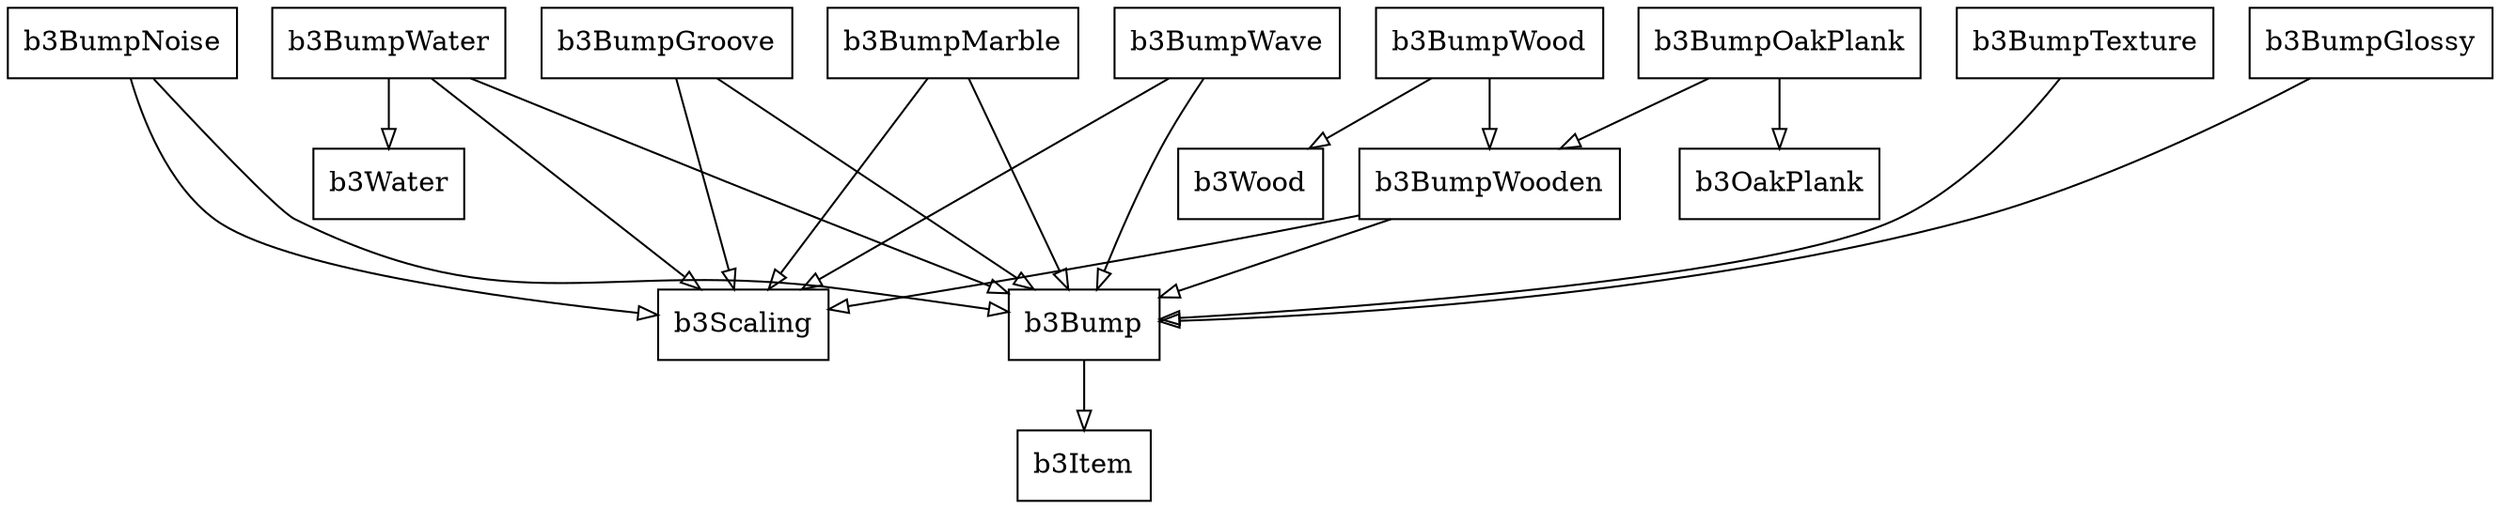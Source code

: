 digraph bump
{
	node [shape=box];

	{
		rank=same;
		b3Item;
	}
	{
		rank=same;
		b3Bump;
	}
	{
		rank=same;
		b3Scaling;
	}
	{
		rank=same;
		b3BumpNoise;
		b3BumpMarble;
		b3BumpTexture;
		b3BumpWater;
		b3BumpWave;
		b3BumpGroove;
		b3BumpGlossy;
		b3BumpWood;
		b3BumpOakPlank;
	}
	b3Bump -> b3Item [ arrowhead="onormal"];   

	b3BumpNoise -> b3Bump [ arrowhead="onormal"];
	b3BumpNoise -> b3Scaling [ arrowhead="onormal"];
	b3BumpMarble -> b3Bump [ arrowhead="onormal"];
	b3BumpMarble -> b3Scaling [ arrowhead="onormal"];
	b3BumpTexture -> b3Bump [ arrowhead="onormal"];
	b3BumpWater -> b3Bump [ arrowhead="onormal"];
	b3BumpWater -> b3Water [ arrowhead="onormal"];
	b3BumpWater -> b3Scaling [ arrowhead="onormal"];
	b3BumpWave -> b3Bump [ arrowhead="onormal"];
	b3BumpWave -> b3Scaling [ arrowhead="onormal"];
	b3BumpGroove -> b3Bump [ arrowhead="onormal"];
	b3BumpGroove -> b3Scaling [ arrowhead="onormal"];
	b3BumpGlossy -> b3Bump [ arrowhead="onormal"];
	b3BumpWooden -> b3Bump [ arrowhead="onormal"];
	b3BumpWooden -> b3Scaling [ arrowhead="onormal"];
	b3BumpWood -> b3BumpWooden [ arrowhead="onormal"];
	b3BumpWood -> b3Wood [ arrowhead="onormal"];
	b3BumpOakPlank -> b3BumpWooden [ arrowhead="onormal"];
	b3BumpOakPlank -> b3OakPlank [ arrowhead="onormal"];
}
